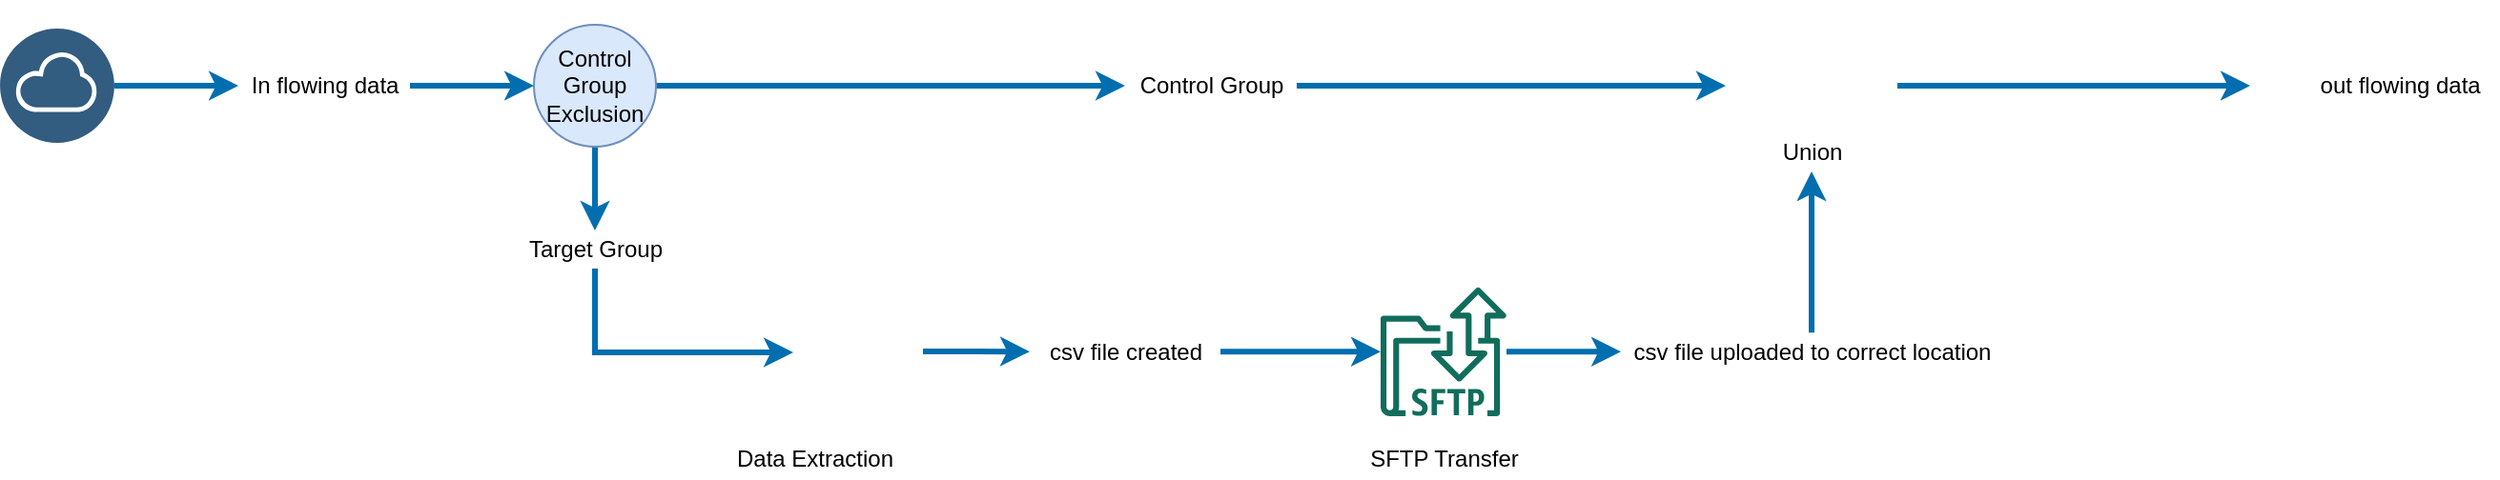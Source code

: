 <mxfile version="13.5.1" type="github">
  <diagram id="2f404044-711c-603c-8f00-f6bb4c023d3c" name="Page-1">
    <mxGraphModel dx="2591" dy="762" grid="1" gridSize="10" guides="1" tooltips="1" connect="1" arrows="1" fold="1" page="1" pageScale="1" pageWidth="1169" pageHeight="827" background="#ffffff" math="0" shadow="0">
      <root>
        <mxCell id="0" />
        <mxCell id="1" parent="0" />
        <mxCell id="MNPkCpIOQmmKLzgTn6AA-100" style="edgeStyle=orthogonalEdgeStyle;rounded=0;orthogonalLoop=1;jettySize=auto;html=1;strokeWidth=3;fillColor=#1ba1e2;strokeColor=#006EAF;" edge="1" parent="1" source="MNPkCpIOQmmKLzgTn6AA-62" target="MNPkCpIOQmmKLzgTn6AA-99">
          <mxGeometry relative="1" as="geometry" />
        </mxCell>
        <mxCell id="MNPkCpIOQmmKLzgTn6AA-62" value="" style="aspect=fixed;perimeter=ellipsePerimeter;html=1;align=center;shadow=0;dashed=0;fontColor=#4277BB;labelBackgroundColor=#ffffff;fontSize=12;spacingTop=3;image;image=img/lib/ibm/data/cloud.svg;" vertex="1" parent="1">
          <mxGeometry x="-1000" y="124" width="60" height="60" as="geometry" />
        </mxCell>
        <mxCell id="MNPkCpIOQmmKLzgTn6AA-92" style="edgeStyle=orthogonalEdgeStyle;rounded=0;orthogonalLoop=1;jettySize=auto;html=1;fillColor=#1ba1e2;strokeColor=#006EAF;strokeWidth=3;" edge="1" parent="1" source="MNPkCpIOQmmKLzgTn6AA-64" target="MNPkCpIOQmmKLzgTn6AA-86">
          <mxGeometry relative="1" as="geometry" />
        </mxCell>
        <mxCell id="MNPkCpIOQmmKLzgTn6AA-94" style="edgeStyle=orthogonalEdgeStyle;rounded=0;orthogonalLoop=1;jettySize=auto;html=1;strokeWidth=3;fillColor=#1ba1e2;strokeColor=#006EAF;" edge="1" parent="1" source="MNPkCpIOQmmKLzgTn6AA-64" target="MNPkCpIOQmmKLzgTn6AA-85">
          <mxGeometry relative="1" as="geometry" />
        </mxCell>
        <object label="Control Group Exclusion" id="MNPkCpIOQmmKLzgTn6AA-64">
          <mxCell style="ellipse;whiteSpace=wrap;html=1style=&quot;background-color:powderblue;&quot;;aspect=fixed;fillColor=#dae8fc;strokeColor=#6c8ebf;" vertex="1" parent="1">
            <mxGeometry x="-720" y="122" width="64" height="64" as="geometry" />
          </mxCell>
        </object>
        <mxCell id="MNPkCpIOQmmKLzgTn6AA-90" style="edgeStyle=orthogonalEdgeStyle;rounded=0;orthogonalLoop=1;jettySize=auto;html=1;fillColor=#1ba1e2;strokeColor=#006EAF;strokeWidth=3;" edge="1" parent="1" source="MNPkCpIOQmmKLzgTn6AA-71" target="MNPkCpIOQmmKLzgTn6AA-87">
          <mxGeometry relative="1" as="geometry" />
        </mxCell>
        <mxCell id="MNPkCpIOQmmKLzgTn6AA-71" value="" style="shape=image;html=1;verticalAlign=top;verticalLabelPosition=bottom;labelBackgroundColor=#ffffff;imageAspect=0;aspect=fixed;image=https://cdn3.iconfinder.com/data/icons/essential-rounded/66/Rounded-06-128.png" vertex="1" parent="1">
          <mxGeometry x="-584" y="259.48" width="68" height="68" as="geometry" />
        </mxCell>
        <mxCell id="MNPkCpIOQmmKLzgTn6AA-82" style="edgeStyle=orthogonalEdgeStyle;rounded=0;orthogonalLoop=1;jettySize=auto;html=1;fillColor=#1ba1e2;strokeColor=#006EAF;strokeWidth=3;" edge="1" parent="1" source="MNPkCpIOQmmKLzgTn6AA-76" target="MNPkCpIOQmmKLzgTn6AA-88">
          <mxGeometry relative="1" as="geometry">
            <mxPoint x="-297" y="150" as="targetPoint" />
          </mxGeometry>
        </mxCell>
        <mxCell id="MNPkCpIOQmmKLzgTn6AA-76" value="" style="outlineConnect=0;fontColor=#232F3E;gradientColor=none;fillColor=#116D5B;strokeColor=none;dashed=0;verticalLabelPosition=bottom;verticalAlign=top;align=center;html=1;fontSize=12;fontStyle=0;aspect=fixed;shape=mxgraph.aws4.transfer_for_sftp_resource;" vertex="1" parent="1">
          <mxGeometry x="-276" y="259.74" width="66" height="67.74" as="geometry" />
        </mxCell>
        <mxCell id="MNPkCpIOQmmKLzgTn6AA-102" style="edgeStyle=orthogonalEdgeStyle;rounded=0;orthogonalLoop=1;jettySize=auto;html=1;strokeWidth=3;fillColor=#1ba1e2;strokeColor=#006EAF;" edge="1" parent="1" source="MNPkCpIOQmmKLzgTn6AA-80">
          <mxGeometry relative="1" as="geometry">
            <mxPoint x="180" y="154" as="targetPoint" />
          </mxGeometry>
        </mxCell>
        <mxCell id="MNPkCpIOQmmKLzgTn6AA-80" value="" style="shape=image;html=1;verticalAlign=top;verticalLabelPosition=bottom;labelBackgroundColor=#ffffff;imageAspect=0;aspect=fixed;image=https://cdn0.iconfinder.com/data/icons/fatcow/32x32/sql_join.png" vertex="1" parent="1">
          <mxGeometry x="-95" y="109" width="90" height="90" as="geometry" />
        </mxCell>
        <mxCell id="MNPkCpIOQmmKLzgTn6AA-83" value="Data Extraction" style="text;html=1;resizable=0;autosize=1;align=center;verticalAlign=middle;points=[];fillColor=none;strokeColor=none;rounded=0;" vertex="1" parent="1">
          <mxGeometry x="-623" y="340" width="100" height="20" as="geometry" />
        </mxCell>
        <mxCell id="MNPkCpIOQmmKLzgTn6AA-84" value="SFTP Transfer" style="text;html=1;resizable=0;autosize=1;align=center;verticalAlign=middle;points=[];fillColor=none;strokeColor=none;rounded=0;" vertex="1" parent="1">
          <mxGeometry x="-288" y="340" width="90" height="20" as="geometry" />
        </mxCell>
        <mxCell id="MNPkCpIOQmmKLzgTn6AA-95" style="edgeStyle=orthogonalEdgeStyle;rounded=0;orthogonalLoop=1;jettySize=auto;html=1;fillColor=#1ba1e2;strokeColor=#006EAF;strokeWidth=3;" edge="1" parent="1" source="MNPkCpIOQmmKLzgTn6AA-85" target="MNPkCpIOQmmKLzgTn6AA-80">
          <mxGeometry relative="1" as="geometry" />
        </mxCell>
        <mxCell id="MNPkCpIOQmmKLzgTn6AA-85" value="Control Group" style="text;html=1;resizable=0;autosize=1;align=center;verticalAlign=middle;points=[];fillColor=none;strokeColor=none;rounded=0;" vertex="1" parent="1">
          <mxGeometry x="-410" y="144" width="90" height="20" as="geometry" />
        </mxCell>
        <mxCell id="MNPkCpIOQmmKLzgTn6AA-93" style="edgeStyle=orthogonalEdgeStyle;rounded=0;orthogonalLoop=1;jettySize=auto;html=1;fillColor=#1ba1e2;strokeColor=#006EAF;strokeWidth=3;" edge="1" parent="1" source="MNPkCpIOQmmKLzgTn6AA-86" target="MNPkCpIOQmmKLzgTn6AA-71">
          <mxGeometry relative="1" as="geometry">
            <Array as="points">
              <mxPoint x="-688" y="240" />
              <mxPoint x="-688" y="294" />
            </Array>
          </mxGeometry>
        </mxCell>
        <mxCell id="MNPkCpIOQmmKLzgTn6AA-86" value="Target Group" style="text;html=1;resizable=0;autosize=1;align=center;verticalAlign=middle;points=[];fillColor=none;strokeColor=none;rounded=0;" vertex="1" parent="1">
          <mxGeometry x="-733" y="230" width="90" height="20" as="geometry" />
        </mxCell>
        <mxCell id="MNPkCpIOQmmKLzgTn6AA-89" style="edgeStyle=orthogonalEdgeStyle;rounded=0;orthogonalLoop=1;jettySize=auto;html=1;fillColor=#1ba1e2;strokeColor=#006EAF;strokeWidth=3;" edge="1" parent="1" source="MNPkCpIOQmmKLzgTn6AA-87" target="MNPkCpIOQmmKLzgTn6AA-76">
          <mxGeometry relative="1" as="geometry">
            <mxPoint x="-360" y="294" as="targetPoint" />
          </mxGeometry>
        </mxCell>
        <mxCell id="MNPkCpIOQmmKLzgTn6AA-87" value="csv file created" style="text;html=1;resizable=0;autosize=1;align=center;verticalAlign=middle;points=[];fillColor=none;strokeColor=none;rounded=0;" vertex="1" parent="1">
          <mxGeometry x="-460" y="283.61" width="100" height="20" as="geometry" />
        </mxCell>
        <mxCell id="MNPkCpIOQmmKLzgTn6AA-91" style="edgeStyle=orthogonalEdgeStyle;rounded=0;orthogonalLoop=1;jettySize=auto;html=1;strokeWidth=3;fillColor=#1ba1e2;strokeColor=#006EAF;" edge="1" parent="1" source="MNPkCpIOQmmKLzgTn6AA-88" target="MNPkCpIOQmmKLzgTn6AA-80">
          <mxGeometry relative="1" as="geometry" />
        </mxCell>
        <mxCell id="MNPkCpIOQmmKLzgTn6AA-88" value="csv file uploaded to correct location" style="text;html=1;resizable=0;autosize=1;align=center;verticalAlign=middle;points=[];fillColor=none;strokeColor=none;rounded=0;" vertex="1" parent="1">
          <mxGeometry x="-150" y="283.61" width="200" height="20" as="geometry" />
        </mxCell>
        <mxCell id="MNPkCpIOQmmKLzgTn6AA-101" style="edgeStyle=orthogonalEdgeStyle;rounded=0;orthogonalLoop=1;jettySize=auto;html=1;strokeWidth=3;fillColor=#1ba1e2;strokeColor=#006EAF;" edge="1" parent="1" source="MNPkCpIOQmmKLzgTn6AA-99" target="MNPkCpIOQmmKLzgTn6AA-64">
          <mxGeometry relative="1" as="geometry" />
        </mxCell>
        <mxCell id="MNPkCpIOQmmKLzgTn6AA-99" value="In flowing data" style="text;html=1;resizable=0;autosize=1;align=center;verticalAlign=middle;points=[];fillColor=none;strokeColor=none;rounded=0;" vertex="1" parent="1">
          <mxGeometry x="-875" y="144" width="90" height="20" as="geometry" />
        </mxCell>
        <mxCell id="MNPkCpIOQmmKLzgTn6AA-103" value="Union" style="text;html=1;resizable=0;autosize=1;align=center;verticalAlign=middle;points=[];fillColor=none;strokeColor=none;rounded=0;" vertex="1" parent="1">
          <mxGeometry x="-75" y="179" width="50" height="20" as="geometry" />
        </mxCell>
        <mxCell id="MNPkCpIOQmmKLzgTn6AA-104" value="out flowing data&amp;nbsp;" style="text;html=1;resizable=0;autosize=1;align=center;verticalAlign=middle;points=[];fillColor=none;strokeColor=none;rounded=0;" vertex="1" parent="1">
          <mxGeometry x="210" y="144" width="100" height="20" as="geometry" />
        </mxCell>
      </root>
    </mxGraphModel>
  </diagram>
</mxfile>
